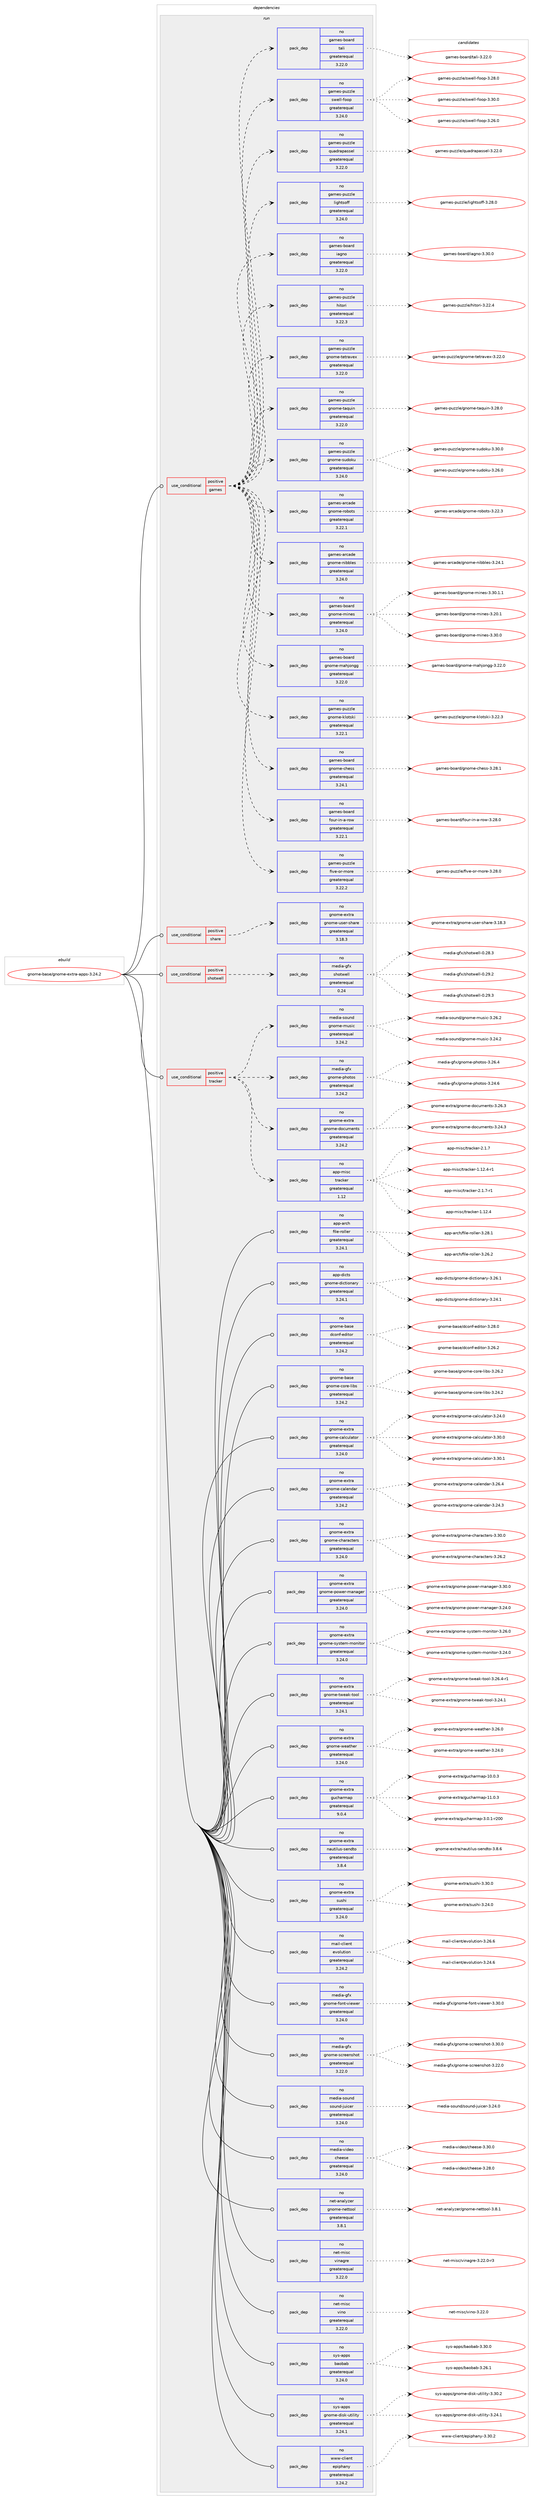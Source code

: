 digraph prolog {

# *************
# Graph options
# *************

newrank=true;
concentrate=true;
compound=true;
graph [rankdir=LR,fontname=Helvetica,fontsize=10,ranksep=1.5];#, ranksep=2.5, nodesep=0.2];
edge  [arrowhead=vee];
node  [fontname=Helvetica,fontsize=10];

# **********
# The ebuild
# **********

subgraph cluster_leftcol {
color=gray;
rank=same;
label=<<i>ebuild</i>>;
id [label="gnome-base/gnome-extra-apps-3.24.2", color=red, width=4, href="../gnome-base/gnome-extra-apps-3.24.2.svg"];
}

# ****************
# The dependencies
# ****************

subgraph cluster_midcol {
color=gray;
label=<<i>dependencies</i>>;
subgraph cluster_compile {
fillcolor="#eeeeee";
style=filled;
label=<<i>compile</i>>;
}
subgraph cluster_compileandrun {
fillcolor="#eeeeee";
style=filled;
label=<<i>compile and run</i>>;
}
subgraph cluster_run {
fillcolor="#eeeeee";
style=filled;
label=<<i>run</i>>;
subgraph cond175 {
dependency1781 [label=<<TABLE BORDER="0" CELLBORDER="1" CELLSPACING="0" CELLPADDING="4"><TR><TD ROWSPAN="3" CELLPADDING="10">use_conditional</TD></TR><TR><TD>positive</TD></TR><TR><TD>games</TD></TR></TABLE>>, shape=none, color=red];
subgraph pack1532 {
dependency1782 [label=<<TABLE BORDER="0" CELLBORDER="1" CELLSPACING="0" CELLPADDING="4" WIDTH="220"><TR><TD ROWSPAN="6" CELLPADDING="30">pack_dep</TD></TR><TR><TD WIDTH="110">no</TD></TR><TR><TD>games-puzzle</TD></TR><TR><TD>five-or-more</TD></TR><TR><TD>greaterequal</TD></TR><TR><TD>3.22.2</TD></TR></TABLE>>, shape=none, color=blue];
}
dependency1781:e -> dependency1782:w [weight=20,style="dashed",arrowhead="vee"];
subgraph pack1533 {
dependency1783 [label=<<TABLE BORDER="0" CELLBORDER="1" CELLSPACING="0" CELLPADDING="4" WIDTH="220"><TR><TD ROWSPAN="6" CELLPADDING="30">pack_dep</TD></TR><TR><TD WIDTH="110">no</TD></TR><TR><TD>games-board</TD></TR><TR><TD>four-in-a-row</TD></TR><TR><TD>greaterequal</TD></TR><TR><TD>3.22.1</TD></TR></TABLE>>, shape=none, color=blue];
}
dependency1781:e -> dependency1783:w [weight=20,style="dashed",arrowhead="vee"];
subgraph pack1534 {
dependency1784 [label=<<TABLE BORDER="0" CELLBORDER="1" CELLSPACING="0" CELLPADDING="4" WIDTH="220"><TR><TD ROWSPAN="6" CELLPADDING="30">pack_dep</TD></TR><TR><TD WIDTH="110">no</TD></TR><TR><TD>games-board</TD></TR><TR><TD>gnome-chess</TD></TR><TR><TD>greaterequal</TD></TR><TR><TD>3.24.1</TD></TR></TABLE>>, shape=none, color=blue];
}
dependency1781:e -> dependency1784:w [weight=20,style="dashed",arrowhead="vee"];
subgraph pack1535 {
dependency1785 [label=<<TABLE BORDER="0" CELLBORDER="1" CELLSPACING="0" CELLPADDING="4" WIDTH="220"><TR><TD ROWSPAN="6" CELLPADDING="30">pack_dep</TD></TR><TR><TD WIDTH="110">no</TD></TR><TR><TD>games-puzzle</TD></TR><TR><TD>gnome-klotski</TD></TR><TR><TD>greaterequal</TD></TR><TR><TD>3.22.1</TD></TR></TABLE>>, shape=none, color=blue];
}
dependency1781:e -> dependency1785:w [weight=20,style="dashed",arrowhead="vee"];
subgraph pack1536 {
dependency1786 [label=<<TABLE BORDER="0" CELLBORDER="1" CELLSPACING="0" CELLPADDING="4" WIDTH="220"><TR><TD ROWSPAN="6" CELLPADDING="30">pack_dep</TD></TR><TR><TD WIDTH="110">no</TD></TR><TR><TD>games-board</TD></TR><TR><TD>gnome-mahjongg</TD></TR><TR><TD>greaterequal</TD></TR><TR><TD>3.22.0</TD></TR></TABLE>>, shape=none, color=blue];
}
dependency1781:e -> dependency1786:w [weight=20,style="dashed",arrowhead="vee"];
subgraph pack1537 {
dependency1787 [label=<<TABLE BORDER="0" CELLBORDER="1" CELLSPACING="0" CELLPADDING="4" WIDTH="220"><TR><TD ROWSPAN="6" CELLPADDING="30">pack_dep</TD></TR><TR><TD WIDTH="110">no</TD></TR><TR><TD>games-board</TD></TR><TR><TD>gnome-mines</TD></TR><TR><TD>greaterequal</TD></TR><TR><TD>3.24.0</TD></TR></TABLE>>, shape=none, color=blue];
}
dependency1781:e -> dependency1787:w [weight=20,style="dashed",arrowhead="vee"];
subgraph pack1538 {
dependency1788 [label=<<TABLE BORDER="0" CELLBORDER="1" CELLSPACING="0" CELLPADDING="4" WIDTH="220"><TR><TD ROWSPAN="6" CELLPADDING="30">pack_dep</TD></TR><TR><TD WIDTH="110">no</TD></TR><TR><TD>games-arcade</TD></TR><TR><TD>gnome-nibbles</TD></TR><TR><TD>greaterequal</TD></TR><TR><TD>3.24.0</TD></TR></TABLE>>, shape=none, color=blue];
}
dependency1781:e -> dependency1788:w [weight=20,style="dashed",arrowhead="vee"];
subgraph pack1539 {
dependency1789 [label=<<TABLE BORDER="0" CELLBORDER="1" CELLSPACING="0" CELLPADDING="4" WIDTH="220"><TR><TD ROWSPAN="6" CELLPADDING="30">pack_dep</TD></TR><TR><TD WIDTH="110">no</TD></TR><TR><TD>games-arcade</TD></TR><TR><TD>gnome-robots</TD></TR><TR><TD>greaterequal</TD></TR><TR><TD>3.22.1</TD></TR></TABLE>>, shape=none, color=blue];
}
dependency1781:e -> dependency1789:w [weight=20,style="dashed",arrowhead="vee"];
subgraph pack1540 {
dependency1790 [label=<<TABLE BORDER="0" CELLBORDER="1" CELLSPACING="0" CELLPADDING="4" WIDTH="220"><TR><TD ROWSPAN="6" CELLPADDING="30">pack_dep</TD></TR><TR><TD WIDTH="110">no</TD></TR><TR><TD>games-puzzle</TD></TR><TR><TD>gnome-sudoku</TD></TR><TR><TD>greaterequal</TD></TR><TR><TD>3.24.0</TD></TR></TABLE>>, shape=none, color=blue];
}
dependency1781:e -> dependency1790:w [weight=20,style="dashed",arrowhead="vee"];
subgraph pack1541 {
dependency1791 [label=<<TABLE BORDER="0" CELLBORDER="1" CELLSPACING="0" CELLPADDING="4" WIDTH="220"><TR><TD ROWSPAN="6" CELLPADDING="30">pack_dep</TD></TR><TR><TD WIDTH="110">no</TD></TR><TR><TD>games-puzzle</TD></TR><TR><TD>gnome-taquin</TD></TR><TR><TD>greaterequal</TD></TR><TR><TD>3.22.0</TD></TR></TABLE>>, shape=none, color=blue];
}
dependency1781:e -> dependency1791:w [weight=20,style="dashed",arrowhead="vee"];
subgraph pack1542 {
dependency1792 [label=<<TABLE BORDER="0" CELLBORDER="1" CELLSPACING="0" CELLPADDING="4" WIDTH="220"><TR><TD ROWSPAN="6" CELLPADDING="30">pack_dep</TD></TR><TR><TD WIDTH="110">no</TD></TR><TR><TD>games-puzzle</TD></TR><TR><TD>gnome-tetravex</TD></TR><TR><TD>greaterequal</TD></TR><TR><TD>3.22.0</TD></TR></TABLE>>, shape=none, color=blue];
}
dependency1781:e -> dependency1792:w [weight=20,style="dashed",arrowhead="vee"];
subgraph pack1543 {
dependency1793 [label=<<TABLE BORDER="0" CELLBORDER="1" CELLSPACING="0" CELLPADDING="4" WIDTH="220"><TR><TD ROWSPAN="6" CELLPADDING="30">pack_dep</TD></TR><TR><TD WIDTH="110">no</TD></TR><TR><TD>games-puzzle</TD></TR><TR><TD>hitori</TD></TR><TR><TD>greaterequal</TD></TR><TR><TD>3.22.3</TD></TR></TABLE>>, shape=none, color=blue];
}
dependency1781:e -> dependency1793:w [weight=20,style="dashed",arrowhead="vee"];
subgraph pack1544 {
dependency1794 [label=<<TABLE BORDER="0" CELLBORDER="1" CELLSPACING="0" CELLPADDING="4" WIDTH="220"><TR><TD ROWSPAN="6" CELLPADDING="30">pack_dep</TD></TR><TR><TD WIDTH="110">no</TD></TR><TR><TD>games-board</TD></TR><TR><TD>iagno</TD></TR><TR><TD>greaterequal</TD></TR><TR><TD>3.22.0</TD></TR></TABLE>>, shape=none, color=blue];
}
dependency1781:e -> dependency1794:w [weight=20,style="dashed",arrowhead="vee"];
subgraph pack1545 {
dependency1795 [label=<<TABLE BORDER="0" CELLBORDER="1" CELLSPACING="0" CELLPADDING="4" WIDTH="220"><TR><TD ROWSPAN="6" CELLPADDING="30">pack_dep</TD></TR><TR><TD WIDTH="110">no</TD></TR><TR><TD>games-puzzle</TD></TR><TR><TD>lightsoff</TD></TR><TR><TD>greaterequal</TD></TR><TR><TD>3.24.0</TD></TR></TABLE>>, shape=none, color=blue];
}
dependency1781:e -> dependency1795:w [weight=20,style="dashed",arrowhead="vee"];
subgraph pack1546 {
dependency1796 [label=<<TABLE BORDER="0" CELLBORDER="1" CELLSPACING="0" CELLPADDING="4" WIDTH="220"><TR><TD ROWSPAN="6" CELLPADDING="30">pack_dep</TD></TR><TR><TD WIDTH="110">no</TD></TR><TR><TD>games-puzzle</TD></TR><TR><TD>quadrapassel</TD></TR><TR><TD>greaterequal</TD></TR><TR><TD>3.22.0</TD></TR></TABLE>>, shape=none, color=blue];
}
dependency1781:e -> dependency1796:w [weight=20,style="dashed",arrowhead="vee"];
subgraph pack1547 {
dependency1797 [label=<<TABLE BORDER="0" CELLBORDER="1" CELLSPACING="0" CELLPADDING="4" WIDTH="220"><TR><TD ROWSPAN="6" CELLPADDING="30">pack_dep</TD></TR><TR><TD WIDTH="110">no</TD></TR><TR><TD>games-puzzle</TD></TR><TR><TD>swell-foop</TD></TR><TR><TD>greaterequal</TD></TR><TR><TD>3.24.0</TD></TR></TABLE>>, shape=none, color=blue];
}
dependency1781:e -> dependency1797:w [weight=20,style="dashed",arrowhead="vee"];
subgraph pack1548 {
dependency1798 [label=<<TABLE BORDER="0" CELLBORDER="1" CELLSPACING="0" CELLPADDING="4" WIDTH="220"><TR><TD ROWSPAN="6" CELLPADDING="30">pack_dep</TD></TR><TR><TD WIDTH="110">no</TD></TR><TR><TD>games-board</TD></TR><TR><TD>tali</TD></TR><TR><TD>greaterequal</TD></TR><TR><TD>3.22.0</TD></TR></TABLE>>, shape=none, color=blue];
}
dependency1781:e -> dependency1798:w [weight=20,style="dashed",arrowhead="vee"];
}
id:e -> dependency1781:w [weight=20,style="solid",arrowhead="odot"];
subgraph cond176 {
dependency1799 [label=<<TABLE BORDER="0" CELLBORDER="1" CELLSPACING="0" CELLPADDING="4"><TR><TD ROWSPAN="3" CELLPADDING="10">use_conditional</TD></TR><TR><TD>positive</TD></TR><TR><TD>share</TD></TR></TABLE>>, shape=none, color=red];
subgraph pack1549 {
dependency1800 [label=<<TABLE BORDER="0" CELLBORDER="1" CELLSPACING="0" CELLPADDING="4" WIDTH="220"><TR><TD ROWSPAN="6" CELLPADDING="30">pack_dep</TD></TR><TR><TD WIDTH="110">no</TD></TR><TR><TD>gnome-extra</TD></TR><TR><TD>gnome-user-share</TD></TR><TR><TD>greaterequal</TD></TR><TR><TD>3.18.3</TD></TR></TABLE>>, shape=none, color=blue];
}
dependency1799:e -> dependency1800:w [weight=20,style="dashed",arrowhead="vee"];
}
id:e -> dependency1799:w [weight=20,style="solid",arrowhead="odot"];
subgraph cond177 {
dependency1801 [label=<<TABLE BORDER="0" CELLBORDER="1" CELLSPACING="0" CELLPADDING="4"><TR><TD ROWSPAN="3" CELLPADDING="10">use_conditional</TD></TR><TR><TD>positive</TD></TR><TR><TD>shotwell</TD></TR></TABLE>>, shape=none, color=red];
subgraph pack1550 {
dependency1802 [label=<<TABLE BORDER="0" CELLBORDER="1" CELLSPACING="0" CELLPADDING="4" WIDTH="220"><TR><TD ROWSPAN="6" CELLPADDING="30">pack_dep</TD></TR><TR><TD WIDTH="110">no</TD></TR><TR><TD>media-gfx</TD></TR><TR><TD>shotwell</TD></TR><TR><TD>greaterequal</TD></TR><TR><TD>0.24</TD></TR></TABLE>>, shape=none, color=blue];
}
dependency1801:e -> dependency1802:w [weight=20,style="dashed",arrowhead="vee"];
}
id:e -> dependency1801:w [weight=20,style="solid",arrowhead="odot"];
subgraph cond178 {
dependency1803 [label=<<TABLE BORDER="0" CELLBORDER="1" CELLSPACING="0" CELLPADDING="4"><TR><TD ROWSPAN="3" CELLPADDING="10">use_conditional</TD></TR><TR><TD>positive</TD></TR><TR><TD>tracker</TD></TR></TABLE>>, shape=none, color=red];
subgraph pack1551 {
dependency1804 [label=<<TABLE BORDER="0" CELLBORDER="1" CELLSPACING="0" CELLPADDING="4" WIDTH="220"><TR><TD ROWSPAN="6" CELLPADDING="30">pack_dep</TD></TR><TR><TD WIDTH="110">no</TD></TR><TR><TD>app-misc</TD></TR><TR><TD>tracker</TD></TR><TR><TD>greaterequal</TD></TR><TR><TD>1.12</TD></TR></TABLE>>, shape=none, color=blue];
}
dependency1803:e -> dependency1804:w [weight=20,style="dashed",arrowhead="vee"];
subgraph pack1552 {
dependency1805 [label=<<TABLE BORDER="0" CELLBORDER="1" CELLSPACING="0" CELLPADDING="4" WIDTH="220"><TR><TD ROWSPAN="6" CELLPADDING="30">pack_dep</TD></TR><TR><TD WIDTH="110">no</TD></TR><TR><TD>gnome-extra</TD></TR><TR><TD>gnome-documents</TD></TR><TR><TD>greaterequal</TD></TR><TR><TD>3.24.2</TD></TR></TABLE>>, shape=none, color=blue];
}
dependency1803:e -> dependency1805:w [weight=20,style="dashed",arrowhead="vee"];
subgraph pack1553 {
dependency1806 [label=<<TABLE BORDER="0" CELLBORDER="1" CELLSPACING="0" CELLPADDING="4" WIDTH="220"><TR><TD ROWSPAN="6" CELLPADDING="30">pack_dep</TD></TR><TR><TD WIDTH="110">no</TD></TR><TR><TD>media-gfx</TD></TR><TR><TD>gnome-photos</TD></TR><TR><TD>greaterequal</TD></TR><TR><TD>3.24.2</TD></TR></TABLE>>, shape=none, color=blue];
}
dependency1803:e -> dependency1806:w [weight=20,style="dashed",arrowhead="vee"];
subgraph pack1554 {
dependency1807 [label=<<TABLE BORDER="0" CELLBORDER="1" CELLSPACING="0" CELLPADDING="4" WIDTH="220"><TR><TD ROWSPAN="6" CELLPADDING="30">pack_dep</TD></TR><TR><TD WIDTH="110">no</TD></TR><TR><TD>media-sound</TD></TR><TR><TD>gnome-music</TD></TR><TR><TD>greaterequal</TD></TR><TR><TD>3.24.2</TD></TR></TABLE>>, shape=none, color=blue];
}
dependency1803:e -> dependency1807:w [weight=20,style="dashed",arrowhead="vee"];
}
id:e -> dependency1803:w [weight=20,style="solid",arrowhead="odot"];
subgraph pack1555 {
dependency1808 [label=<<TABLE BORDER="0" CELLBORDER="1" CELLSPACING="0" CELLPADDING="4" WIDTH="220"><TR><TD ROWSPAN="6" CELLPADDING="30">pack_dep</TD></TR><TR><TD WIDTH="110">no</TD></TR><TR><TD>app-arch</TD></TR><TR><TD>file-roller</TD></TR><TR><TD>greaterequal</TD></TR><TR><TD>3.24.1</TD></TR></TABLE>>, shape=none, color=blue];
}
id:e -> dependency1808:w [weight=20,style="solid",arrowhead="odot"];
subgraph pack1556 {
dependency1809 [label=<<TABLE BORDER="0" CELLBORDER="1" CELLSPACING="0" CELLPADDING="4" WIDTH="220"><TR><TD ROWSPAN="6" CELLPADDING="30">pack_dep</TD></TR><TR><TD WIDTH="110">no</TD></TR><TR><TD>app-dicts</TD></TR><TR><TD>gnome-dictionary</TD></TR><TR><TD>greaterequal</TD></TR><TR><TD>3.24.1</TD></TR></TABLE>>, shape=none, color=blue];
}
id:e -> dependency1809:w [weight=20,style="solid",arrowhead="odot"];
subgraph pack1557 {
dependency1810 [label=<<TABLE BORDER="0" CELLBORDER="1" CELLSPACING="0" CELLPADDING="4" WIDTH="220"><TR><TD ROWSPAN="6" CELLPADDING="30">pack_dep</TD></TR><TR><TD WIDTH="110">no</TD></TR><TR><TD>gnome-base</TD></TR><TR><TD>dconf-editor</TD></TR><TR><TD>greaterequal</TD></TR><TR><TD>3.24.2</TD></TR></TABLE>>, shape=none, color=blue];
}
id:e -> dependency1810:w [weight=20,style="solid",arrowhead="odot"];
subgraph pack1558 {
dependency1811 [label=<<TABLE BORDER="0" CELLBORDER="1" CELLSPACING="0" CELLPADDING="4" WIDTH="220"><TR><TD ROWSPAN="6" CELLPADDING="30">pack_dep</TD></TR><TR><TD WIDTH="110">no</TD></TR><TR><TD>gnome-base</TD></TR><TR><TD>gnome-core-libs</TD></TR><TR><TD>greaterequal</TD></TR><TR><TD>3.24.2</TD></TR></TABLE>>, shape=none, color=blue];
}
id:e -> dependency1811:w [weight=20,style="solid",arrowhead="odot"];
subgraph pack1559 {
dependency1812 [label=<<TABLE BORDER="0" CELLBORDER="1" CELLSPACING="0" CELLPADDING="4" WIDTH="220"><TR><TD ROWSPAN="6" CELLPADDING="30">pack_dep</TD></TR><TR><TD WIDTH="110">no</TD></TR><TR><TD>gnome-extra</TD></TR><TR><TD>gnome-calculator</TD></TR><TR><TD>greaterequal</TD></TR><TR><TD>3.24.0</TD></TR></TABLE>>, shape=none, color=blue];
}
id:e -> dependency1812:w [weight=20,style="solid",arrowhead="odot"];
subgraph pack1560 {
dependency1813 [label=<<TABLE BORDER="0" CELLBORDER="1" CELLSPACING="0" CELLPADDING="4" WIDTH="220"><TR><TD ROWSPAN="6" CELLPADDING="30">pack_dep</TD></TR><TR><TD WIDTH="110">no</TD></TR><TR><TD>gnome-extra</TD></TR><TR><TD>gnome-calendar</TD></TR><TR><TD>greaterequal</TD></TR><TR><TD>3.24.2</TD></TR></TABLE>>, shape=none, color=blue];
}
id:e -> dependency1813:w [weight=20,style="solid",arrowhead="odot"];
subgraph pack1561 {
dependency1814 [label=<<TABLE BORDER="0" CELLBORDER="1" CELLSPACING="0" CELLPADDING="4" WIDTH="220"><TR><TD ROWSPAN="6" CELLPADDING="30">pack_dep</TD></TR><TR><TD WIDTH="110">no</TD></TR><TR><TD>gnome-extra</TD></TR><TR><TD>gnome-characters</TD></TR><TR><TD>greaterequal</TD></TR><TR><TD>3.24.0</TD></TR></TABLE>>, shape=none, color=blue];
}
id:e -> dependency1814:w [weight=20,style="solid",arrowhead="odot"];
subgraph pack1562 {
dependency1815 [label=<<TABLE BORDER="0" CELLBORDER="1" CELLSPACING="0" CELLPADDING="4" WIDTH="220"><TR><TD ROWSPAN="6" CELLPADDING="30">pack_dep</TD></TR><TR><TD WIDTH="110">no</TD></TR><TR><TD>gnome-extra</TD></TR><TR><TD>gnome-power-manager</TD></TR><TR><TD>greaterequal</TD></TR><TR><TD>3.24.0</TD></TR></TABLE>>, shape=none, color=blue];
}
id:e -> dependency1815:w [weight=20,style="solid",arrowhead="odot"];
subgraph pack1563 {
dependency1816 [label=<<TABLE BORDER="0" CELLBORDER="1" CELLSPACING="0" CELLPADDING="4" WIDTH="220"><TR><TD ROWSPAN="6" CELLPADDING="30">pack_dep</TD></TR><TR><TD WIDTH="110">no</TD></TR><TR><TD>gnome-extra</TD></TR><TR><TD>gnome-system-monitor</TD></TR><TR><TD>greaterequal</TD></TR><TR><TD>3.24.0</TD></TR></TABLE>>, shape=none, color=blue];
}
id:e -> dependency1816:w [weight=20,style="solid",arrowhead="odot"];
subgraph pack1564 {
dependency1817 [label=<<TABLE BORDER="0" CELLBORDER="1" CELLSPACING="0" CELLPADDING="4" WIDTH="220"><TR><TD ROWSPAN="6" CELLPADDING="30">pack_dep</TD></TR><TR><TD WIDTH="110">no</TD></TR><TR><TD>gnome-extra</TD></TR><TR><TD>gnome-tweak-tool</TD></TR><TR><TD>greaterequal</TD></TR><TR><TD>3.24.1</TD></TR></TABLE>>, shape=none, color=blue];
}
id:e -> dependency1817:w [weight=20,style="solid",arrowhead="odot"];
subgraph pack1565 {
dependency1818 [label=<<TABLE BORDER="0" CELLBORDER="1" CELLSPACING="0" CELLPADDING="4" WIDTH="220"><TR><TD ROWSPAN="6" CELLPADDING="30">pack_dep</TD></TR><TR><TD WIDTH="110">no</TD></TR><TR><TD>gnome-extra</TD></TR><TR><TD>gnome-weather</TD></TR><TR><TD>greaterequal</TD></TR><TR><TD>3.24.0</TD></TR></TABLE>>, shape=none, color=blue];
}
id:e -> dependency1818:w [weight=20,style="solid",arrowhead="odot"];
subgraph pack1566 {
dependency1819 [label=<<TABLE BORDER="0" CELLBORDER="1" CELLSPACING="0" CELLPADDING="4" WIDTH="220"><TR><TD ROWSPAN="6" CELLPADDING="30">pack_dep</TD></TR><TR><TD WIDTH="110">no</TD></TR><TR><TD>gnome-extra</TD></TR><TR><TD>gucharmap</TD></TR><TR><TD>greaterequal</TD></TR><TR><TD>9.0.4</TD></TR></TABLE>>, shape=none, color=blue];
}
id:e -> dependency1819:w [weight=20,style="solid",arrowhead="odot"];
subgraph pack1567 {
dependency1820 [label=<<TABLE BORDER="0" CELLBORDER="1" CELLSPACING="0" CELLPADDING="4" WIDTH="220"><TR><TD ROWSPAN="6" CELLPADDING="30">pack_dep</TD></TR><TR><TD WIDTH="110">no</TD></TR><TR><TD>gnome-extra</TD></TR><TR><TD>nautilus-sendto</TD></TR><TR><TD>greaterequal</TD></TR><TR><TD>3.8.4</TD></TR></TABLE>>, shape=none, color=blue];
}
id:e -> dependency1820:w [weight=20,style="solid",arrowhead="odot"];
subgraph pack1568 {
dependency1821 [label=<<TABLE BORDER="0" CELLBORDER="1" CELLSPACING="0" CELLPADDING="4" WIDTH="220"><TR><TD ROWSPAN="6" CELLPADDING="30">pack_dep</TD></TR><TR><TD WIDTH="110">no</TD></TR><TR><TD>gnome-extra</TD></TR><TR><TD>sushi</TD></TR><TR><TD>greaterequal</TD></TR><TR><TD>3.24.0</TD></TR></TABLE>>, shape=none, color=blue];
}
id:e -> dependency1821:w [weight=20,style="solid",arrowhead="odot"];
subgraph pack1569 {
dependency1822 [label=<<TABLE BORDER="0" CELLBORDER="1" CELLSPACING="0" CELLPADDING="4" WIDTH="220"><TR><TD ROWSPAN="6" CELLPADDING="30">pack_dep</TD></TR><TR><TD WIDTH="110">no</TD></TR><TR><TD>mail-client</TD></TR><TR><TD>evolution</TD></TR><TR><TD>greaterequal</TD></TR><TR><TD>3.24.2</TD></TR></TABLE>>, shape=none, color=blue];
}
id:e -> dependency1822:w [weight=20,style="solid",arrowhead="odot"];
subgraph pack1570 {
dependency1823 [label=<<TABLE BORDER="0" CELLBORDER="1" CELLSPACING="0" CELLPADDING="4" WIDTH="220"><TR><TD ROWSPAN="6" CELLPADDING="30">pack_dep</TD></TR><TR><TD WIDTH="110">no</TD></TR><TR><TD>media-gfx</TD></TR><TR><TD>gnome-font-viewer</TD></TR><TR><TD>greaterequal</TD></TR><TR><TD>3.24.0</TD></TR></TABLE>>, shape=none, color=blue];
}
id:e -> dependency1823:w [weight=20,style="solid",arrowhead="odot"];
subgraph pack1571 {
dependency1824 [label=<<TABLE BORDER="0" CELLBORDER="1" CELLSPACING="0" CELLPADDING="4" WIDTH="220"><TR><TD ROWSPAN="6" CELLPADDING="30">pack_dep</TD></TR><TR><TD WIDTH="110">no</TD></TR><TR><TD>media-gfx</TD></TR><TR><TD>gnome-screenshot</TD></TR><TR><TD>greaterequal</TD></TR><TR><TD>3.22.0</TD></TR></TABLE>>, shape=none, color=blue];
}
id:e -> dependency1824:w [weight=20,style="solid",arrowhead="odot"];
subgraph pack1572 {
dependency1825 [label=<<TABLE BORDER="0" CELLBORDER="1" CELLSPACING="0" CELLPADDING="4" WIDTH="220"><TR><TD ROWSPAN="6" CELLPADDING="30">pack_dep</TD></TR><TR><TD WIDTH="110">no</TD></TR><TR><TD>media-sound</TD></TR><TR><TD>sound-juicer</TD></TR><TR><TD>greaterequal</TD></TR><TR><TD>3.24.0</TD></TR></TABLE>>, shape=none, color=blue];
}
id:e -> dependency1825:w [weight=20,style="solid",arrowhead="odot"];
subgraph pack1573 {
dependency1826 [label=<<TABLE BORDER="0" CELLBORDER="1" CELLSPACING="0" CELLPADDING="4" WIDTH="220"><TR><TD ROWSPAN="6" CELLPADDING="30">pack_dep</TD></TR><TR><TD WIDTH="110">no</TD></TR><TR><TD>media-video</TD></TR><TR><TD>cheese</TD></TR><TR><TD>greaterequal</TD></TR><TR><TD>3.24.0</TD></TR></TABLE>>, shape=none, color=blue];
}
id:e -> dependency1826:w [weight=20,style="solid",arrowhead="odot"];
subgraph pack1574 {
dependency1827 [label=<<TABLE BORDER="0" CELLBORDER="1" CELLSPACING="0" CELLPADDING="4" WIDTH="220"><TR><TD ROWSPAN="6" CELLPADDING="30">pack_dep</TD></TR><TR><TD WIDTH="110">no</TD></TR><TR><TD>net-analyzer</TD></TR><TR><TD>gnome-nettool</TD></TR><TR><TD>greaterequal</TD></TR><TR><TD>3.8.1</TD></TR></TABLE>>, shape=none, color=blue];
}
id:e -> dependency1827:w [weight=20,style="solid",arrowhead="odot"];
subgraph pack1575 {
dependency1828 [label=<<TABLE BORDER="0" CELLBORDER="1" CELLSPACING="0" CELLPADDING="4" WIDTH="220"><TR><TD ROWSPAN="6" CELLPADDING="30">pack_dep</TD></TR><TR><TD WIDTH="110">no</TD></TR><TR><TD>net-misc</TD></TR><TR><TD>vinagre</TD></TR><TR><TD>greaterequal</TD></TR><TR><TD>3.22.0</TD></TR></TABLE>>, shape=none, color=blue];
}
id:e -> dependency1828:w [weight=20,style="solid",arrowhead="odot"];
subgraph pack1576 {
dependency1829 [label=<<TABLE BORDER="0" CELLBORDER="1" CELLSPACING="0" CELLPADDING="4" WIDTH="220"><TR><TD ROWSPAN="6" CELLPADDING="30">pack_dep</TD></TR><TR><TD WIDTH="110">no</TD></TR><TR><TD>net-misc</TD></TR><TR><TD>vino</TD></TR><TR><TD>greaterequal</TD></TR><TR><TD>3.22.0</TD></TR></TABLE>>, shape=none, color=blue];
}
id:e -> dependency1829:w [weight=20,style="solid",arrowhead="odot"];
subgraph pack1577 {
dependency1830 [label=<<TABLE BORDER="0" CELLBORDER="1" CELLSPACING="0" CELLPADDING="4" WIDTH="220"><TR><TD ROWSPAN="6" CELLPADDING="30">pack_dep</TD></TR><TR><TD WIDTH="110">no</TD></TR><TR><TD>sys-apps</TD></TR><TR><TD>baobab</TD></TR><TR><TD>greaterequal</TD></TR><TR><TD>3.24.0</TD></TR></TABLE>>, shape=none, color=blue];
}
id:e -> dependency1830:w [weight=20,style="solid",arrowhead="odot"];
subgraph pack1578 {
dependency1831 [label=<<TABLE BORDER="0" CELLBORDER="1" CELLSPACING="0" CELLPADDING="4" WIDTH="220"><TR><TD ROWSPAN="6" CELLPADDING="30">pack_dep</TD></TR><TR><TD WIDTH="110">no</TD></TR><TR><TD>sys-apps</TD></TR><TR><TD>gnome-disk-utility</TD></TR><TR><TD>greaterequal</TD></TR><TR><TD>3.24.1</TD></TR></TABLE>>, shape=none, color=blue];
}
id:e -> dependency1831:w [weight=20,style="solid",arrowhead="odot"];
subgraph pack1579 {
dependency1832 [label=<<TABLE BORDER="0" CELLBORDER="1" CELLSPACING="0" CELLPADDING="4" WIDTH="220"><TR><TD ROWSPAN="6" CELLPADDING="30">pack_dep</TD></TR><TR><TD WIDTH="110">no</TD></TR><TR><TD>www-client</TD></TR><TR><TD>epiphany</TD></TR><TR><TD>greaterequal</TD></TR><TR><TD>3.24.2</TD></TR></TABLE>>, shape=none, color=blue];
}
id:e -> dependency1832:w [weight=20,style="solid",arrowhead="odot"];
}
}

# **************
# The candidates
# **************

subgraph cluster_choices {
rank=same;
color=gray;
label=<<i>candidates</i>>;

subgraph choice1532 {
color=black;
nodesep=1;
choice103971091011154511211712212210810147102105118101451111144510911111410145514650564648 [label="games-puzzle/five-or-more-3.28.0", color=red, width=4,href="../games-puzzle/five-or-more-3.28.0.svg"];
dependency1782:e -> choice103971091011154511211712212210810147102105118101451111144510911111410145514650564648:w [style=dotted,weight="100"];
}
subgraph choice1533 {
color=black;
nodesep=1;
choice10397109101115459811197114100471021111171144510511045974511411111945514650564648 [label="games-board/four-in-a-row-3.28.0", color=red, width=4,href="../games-board/four-in-a-row-3.28.0.svg"];
dependency1783:e -> choice10397109101115459811197114100471021111171144510511045974511411111945514650564648:w [style=dotted,weight="100"];
}
subgraph choice1534 {
color=black;
nodesep=1;
choice1039710910111545981119711410047103110111109101459910410111511545514650564649 [label="games-board/gnome-chess-3.28.1", color=red, width=4,href="../games-board/gnome-chess-3.28.1.svg"];
dependency1784:e -> choice1039710910111545981119711410047103110111109101459910410111511545514650564649:w [style=dotted,weight="100"];
}
subgraph choice1535 {
color=black;
nodesep=1;
choice1039710910111545112117122122108101471031101111091014510710811111611510710545514650504651 [label="games-puzzle/gnome-klotski-3.22.3", color=red, width=4,href="../games-puzzle/gnome-klotski-3.22.3.svg"];
dependency1785:e -> choice1039710910111545112117122122108101471031101111091014510710811111611510710545514650504651:w [style=dotted,weight="100"];
}
subgraph choice1536 {
color=black;
nodesep=1;
choice1039710910111545981119711410047103110111109101451099710410611111010310345514650504648 [label="games-board/gnome-mahjongg-3.22.0", color=red, width=4,href="../games-board/gnome-mahjongg-3.22.0.svg"];
dependency1786:e -> choice1039710910111545981119711410047103110111109101451099710410611111010310345514650504648:w [style=dotted,weight="100"];
}
subgraph choice1537 {
color=black;
nodesep=1;
choice10397109101115459811197114100471031101111091014510910511010111545514650484649 [label="games-board/gnome-mines-3.20.1", color=red, width=4,href="../games-board/gnome-mines-3.20.1.svg"];
choice10397109101115459811197114100471031101111091014510910511010111545514651484648 [label="games-board/gnome-mines-3.30.0", color=red, width=4,href="../games-board/gnome-mines-3.30.0.svg"];
choice103971091011154598111971141004710311011110910145109105110101115455146514846494649 [label="games-board/gnome-mines-3.30.1.1", color=red, width=4,href="../games-board/gnome-mines-3.30.1.1.svg"];
dependency1787:e -> choice10397109101115459811197114100471031101111091014510910511010111545514650484649:w [style=dotted,weight="100"];
dependency1787:e -> choice10397109101115459811197114100471031101111091014510910511010111545514651484648:w [style=dotted,weight="100"];
dependency1787:e -> choice103971091011154598111971141004710311011110910145109105110101115455146514846494649:w [style=dotted,weight="100"];
}
subgraph choice1538 {
color=black;
nodesep=1;
choice10397109101115459711499971001014710311011110910145110105989810810111545514650524649 [label="games-arcade/gnome-nibbles-3.24.1", color=red, width=4,href="../games-arcade/gnome-nibbles-3.24.1.svg"];
dependency1788:e -> choice10397109101115459711499971001014710311011110910145110105989810810111545514650524649:w [style=dotted,weight="100"];
}
subgraph choice1539 {
color=black;
nodesep=1;
choice103971091011154597114999710010147103110111109101451141119811111611545514650504651 [label="games-arcade/gnome-robots-3.22.3", color=red, width=4,href="../games-arcade/gnome-robots-3.22.3.svg"];
dependency1789:e -> choice103971091011154597114999710010147103110111109101451141119811111611545514650504651:w [style=dotted,weight="100"];
}
subgraph choice1540 {
color=black;
nodesep=1;
choice1039710910111545112117122122108101471031101111091014511511710011110711745514650544648 [label="games-puzzle/gnome-sudoku-3.26.0", color=red, width=4,href="../games-puzzle/gnome-sudoku-3.26.0.svg"];
choice1039710910111545112117122122108101471031101111091014511511710011110711745514651484648 [label="games-puzzle/gnome-sudoku-3.30.0", color=red, width=4,href="../games-puzzle/gnome-sudoku-3.30.0.svg"];
dependency1790:e -> choice1039710910111545112117122122108101471031101111091014511511710011110711745514650544648:w [style=dotted,weight="100"];
dependency1790:e -> choice1039710910111545112117122122108101471031101111091014511511710011110711745514651484648:w [style=dotted,weight="100"];
}
subgraph choice1541 {
color=black;
nodesep=1;
choice103971091011154511211712212210810147103110111109101451169711311710511045514650564648 [label="games-puzzle/gnome-taquin-3.28.0", color=red, width=4,href="../games-puzzle/gnome-taquin-3.28.0.svg"];
dependency1791:e -> choice103971091011154511211712212210810147103110111109101451169711311710511045514650564648:w [style=dotted,weight="100"];
}
subgraph choice1542 {
color=black;
nodesep=1;
choice103971091011154511211712212210810147103110111109101451161011161149711810112045514650504648 [label="games-puzzle/gnome-tetravex-3.22.0", color=red, width=4,href="../games-puzzle/gnome-tetravex-3.22.0.svg"];
dependency1792:e -> choice103971091011154511211712212210810147103110111109101451161011161149711810112045514650504648:w [style=dotted,weight="100"];
}
subgraph choice1543 {
color=black;
nodesep=1;
choice10397109101115451121171221221081014710410511611111410545514650504652 [label="games-puzzle/hitori-3.22.4", color=red, width=4,href="../games-puzzle/hitori-3.22.4.svg"];
dependency1793:e -> choice10397109101115451121171221221081014710410511611111410545514650504652:w [style=dotted,weight="100"];
}
subgraph choice1544 {
color=black;
nodesep=1;
choice10397109101115459811197114100471059710311011145514651484648 [label="games-board/iagno-3.30.0", color=red, width=4,href="../games-board/iagno-3.30.0.svg"];
dependency1794:e -> choice10397109101115459811197114100471059710311011145514651484648:w [style=dotted,weight="100"];
}
subgraph choice1545 {
color=black;
nodesep=1;
choice10397109101115451121171221221081014710810510310411611511110210245514650564648 [label="games-puzzle/lightsoff-3.28.0", color=red, width=4,href="../games-puzzle/lightsoff-3.28.0.svg"];
dependency1795:e -> choice10397109101115451121171221221081014710810510310411611511110210245514650564648:w [style=dotted,weight="100"];
}
subgraph choice1546 {
color=black;
nodesep=1;
choice10397109101115451121171221221081014711311797100114971129711511510110845514650504648 [label="games-puzzle/quadrapassel-3.22.0", color=red, width=4,href="../games-puzzle/quadrapassel-3.22.0.svg"];
dependency1796:e -> choice10397109101115451121171221221081014711311797100114971129711511510110845514650504648:w [style=dotted,weight="100"];
}
subgraph choice1547 {
color=black;
nodesep=1;
choice1039710910111545112117122122108101471151191011081084510211111111245514650544648 [label="games-puzzle/swell-foop-3.26.0", color=red, width=4,href="../games-puzzle/swell-foop-3.26.0.svg"];
choice1039710910111545112117122122108101471151191011081084510211111111245514650564648 [label="games-puzzle/swell-foop-3.28.0", color=red, width=4,href="../games-puzzle/swell-foop-3.28.0.svg"];
choice1039710910111545112117122122108101471151191011081084510211111111245514651484648 [label="games-puzzle/swell-foop-3.30.0", color=red, width=4,href="../games-puzzle/swell-foop-3.30.0.svg"];
dependency1797:e -> choice1039710910111545112117122122108101471151191011081084510211111111245514650544648:w [style=dotted,weight="100"];
dependency1797:e -> choice1039710910111545112117122122108101471151191011081084510211111111245514650564648:w [style=dotted,weight="100"];
dependency1797:e -> choice1039710910111545112117122122108101471151191011081084510211111111245514651484648:w [style=dotted,weight="100"];
}
subgraph choice1548 {
color=black;
nodesep=1;
choice10397109101115459811197114100471169710810545514650504648 [label="games-board/tali-3.22.0", color=red, width=4,href="../games-board/tali-3.22.0.svg"];
dependency1798:e -> choice10397109101115459811197114100471169710810545514650504648:w [style=dotted,weight="100"];
}
subgraph choice1549 {
color=black;
nodesep=1;
choice10311011110910145101120116114974710311011110910145117115101114451151049711410145514649564651 [label="gnome-extra/gnome-user-share-3.18.3", color=red, width=4,href="../gnome-extra/gnome-user-share-3.18.3.svg"];
dependency1800:e -> choice10311011110910145101120116114974710311011110910145117115101114451151049711410145514649564651:w [style=dotted,weight="100"];
}
subgraph choice1550 {
color=black;
nodesep=1;
choice10910110010597451031021204711510411111611910110810845484650564651 [label="media-gfx/shotwell-0.28.3", color=red, width=4,href="../media-gfx/shotwell-0.28.3.svg"];
choice10910110010597451031021204711510411111611910110810845484650574650 [label="media-gfx/shotwell-0.29.2", color=red, width=4,href="../media-gfx/shotwell-0.29.2.svg"];
choice10910110010597451031021204711510411111611910110810845484650574651 [label="media-gfx/shotwell-0.29.3", color=red, width=4,href="../media-gfx/shotwell-0.29.3.svg"];
dependency1802:e -> choice10910110010597451031021204711510411111611910110810845484650564651:w [style=dotted,weight="100"];
dependency1802:e -> choice10910110010597451031021204711510411111611910110810845484650574650:w [style=dotted,weight="100"];
dependency1802:e -> choice10910110010597451031021204711510411111611910110810845484650574651:w [style=dotted,weight="100"];
}
subgraph choice1551 {
color=black;
nodesep=1;
choice97112112451091051159947116114979910710111445494649504652 [label="app-misc/tracker-1.12.4", color=red, width=4,href="../app-misc/tracker-1.12.4.svg"];
choice971121124510910511599471161149799107101114455046494655 [label="app-misc/tracker-2.1.7", color=red, width=4,href="../app-misc/tracker-2.1.7.svg"];
choice971121124510910511599471161149799107101114454946495046524511449 [label="app-misc/tracker-1.12.4-r1", color=red, width=4,href="../app-misc/tracker-1.12.4-r1.svg"];
choice9711211245109105115994711611497991071011144550464946554511449 [label="app-misc/tracker-2.1.7-r1", color=red, width=4,href="../app-misc/tracker-2.1.7-r1.svg"];
dependency1804:e -> choice97112112451091051159947116114979910710111445494649504652:w [style=dotted,weight="100"];
dependency1804:e -> choice971121124510910511599471161149799107101114455046494655:w [style=dotted,weight="100"];
dependency1804:e -> choice971121124510910511599471161149799107101114454946495046524511449:w [style=dotted,weight="100"];
dependency1804:e -> choice9711211245109105115994711611497991071011144550464946554511449:w [style=dotted,weight="100"];
}
subgraph choice1552 {
color=black;
nodesep=1;
choice103110111109101451011201161149747103110111109101451001119911710910111011611545514650524651 [label="gnome-extra/gnome-documents-3.24.3", color=red, width=4,href="../gnome-extra/gnome-documents-3.24.3.svg"];
choice103110111109101451011201161149747103110111109101451001119911710910111011611545514650544651 [label="gnome-extra/gnome-documents-3.26.3", color=red, width=4,href="../gnome-extra/gnome-documents-3.26.3.svg"];
dependency1805:e -> choice103110111109101451011201161149747103110111109101451001119911710910111011611545514650524651:w [style=dotted,weight="100"];
dependency1805:e -> choice103110111109101451011201161149747103110111109101451001119911710910111011611545514650544651:w [style=dotted,weight="100"];
}
subgraph choice1553 {
color=black;
nodesep=1;
choice1091011001059745103102120471031101111091014511210411111611111545514650524654 [label="media-gfx/gnome-photos-3.24.6", color=red, width=4,href="../media-gfx/gnome-photos-3.24.6.svg"];
choice1091011001059745103102120471031101111091014511210411111611111545514650544652 [label="media-gfx/gnome-photos-3.26.4", color=red, width=4,href="../media-gfx/gnome-photos-3.26.4.svg"];
dependency1806:e -> choice1091011001059745103102120471031101111091014511210411111611111545514650524654:w [style=dotted,weight="100"];
dependency1806:e -> choice1091011001059745103102120471031101111091014511210411111611111545514650544652:w [style=dotted,weight="100"];
}
subgraph choice1554 {
color=black;
nodesep=1;
choice109101100105974511511111711010047103110111109101451091171151059945514650524650 [label="media-sound/gnome-music-3.24.2", color=red, width=4,href="../media-sound/gnome-music-3.24.2.svg"];
choice109101100105974511511111711010047103110111109101451091171151059945514650544650 [label="media-sound/gnome-music-3.26.2", color=red, width=4,href="../media-sound/gnome-music-3.26.2.svg"];
dependency1807:e -> choice109101100105974511511111711010047103110111109101451091171151059945514650524650:w [style=dotted,weight="100"];
dependency1807:e -> choice109101100105974511511111711010047103110111109101451091171151059945514650544650:w [style=dotted,weight="100"];
}
subgraph choice1555 {
color=black;
nodesep=1;
choice97112112459711499104471021051081014511411110810810111445514650544650 [label="app-arch/file-roller-3.26.2", color=red, width=4,href="../app-arch/file-roller-3.26.2.svg"];
choice97112112459711499104471021051081014511411110810810111445514650564649 [label="app-arch/file-roller-3.28.1", color=red, width=4,href="../app-arch/file-roller-3.28.1.svg"];
dependency1808:e -> choice97112112459711499104471021051081014511411110810810111445514650544650:w [style=dotted,weight="100"];
dependency1808:e -> choice97112112459711499104471021051081014511411110810810111445514650564649:w [style=dotted,weight="100"];
}
subgraph choice1556 {
color=black;
nodesep=1;
choice9711211245100105991161154710311011110910145100105991161051111109711412145514650524649 [label="app-dicts/gnome-dictionary-3.24.1", color=red, width=4,href="../app-dicts/gnome-dictionary-3.24.1.svg"];
choice9711211245100105991161154710311011110910145100105991161051111109711412145514650544649 [label="app-dicts/gnome-dictionary-3.26.1", color=red, width=4,href="../app-dicts/gnome-dictionary-3.26.1.svg"];
dependency1809:e -> choice9711211245100105991161154710311011110910145100105991161051111109711412145514650524649:w [style=dotted,weight="100"];
dependency1809:e -> choice9711211245100105991161154710311011110910145100105991161051111109711412145514650544649:w [style=dotted,weight="100"];
}
subgraph choice1557 {
color=black;
nodesep=1;
choice10311011110910145989711510147100991111101024510110010511611111445514650544650 [label="gnome-base/dconf-editor-3.26.2", color=red, width=4,href="../gnome-base/dconf-editor-3.26.2.svg"];
choice10311011110910145989711510147100991111101024510110010511611111445514650564648 [label="gnome-base/dconf-editor-3.28.0", color=red, width=4,href="../gnome-base/dconf-editor-3.28.0.svg"];
dependency1810:e -> choice10311011110910145989711510147100991111101024510110010511611111445514650544650:w [style=dotted,weight="100"];
dependency1810:e -> choice10311011110910145989711510147100991111101024510110010511611111445514650564648:w [style=dotted,weight="100"];
}
subgraph choice1558 {
color=black;
nodesep=1;
choice103110111109101459897115101471031101111091014599111114101451081059811545514650524650 [label="gnome-base/gnome-core-libs-3.24.2", color=red, width=4,href="../gnome-base/gnome-core-libs-3.24.2.svg"];
choice103110111109101459897115101471031101111091014599111114101451081059811545514650544650 [label="gnome-base/gnome-core-libs-3.26.2", color=red, width=4,href="../gnome-base/gnome-core-libs-3.26.2.svg"];
dependency1811:e -> choice103110111109101459897115101471031101111091014599111114101451081059811545514650524650:w [style=dotted,weight="100"];
dependency1811:e -> choice103110111109101459897115101471031101111091014599111114101451081059811545514650544650:w [style=dotted,weight="100"];
}
subgraph choice1559 {
color=black;
nodesep=1;
choice103110111109101451011201161149747103110111109101459997108991171089711611111445514650524648 [label="gnome-extra/gnome-calculator-3.24.0", color=red, width=4,href="../gnome-extra/gnome-calculator-3.24.0.svg"];
choice103110111109101451011201161149747103110111109101459997108991171089711611111445514651484648 [label="gnome-extra/gnome-calculator-3.30.0", color=red, width=4,href="../gnome-extra/gnome-calculator-3.30.0.svg"];
choice103110111109101451011201161149747103110111109101459997108991171089711611111445514651484649 [label="gnome-extra/gnome-calculator-3.30.1", color=red, width=4,href="../gnome-extra/gnome-calculator-3.30.1.svg"];
dependency1812:e -> choice103110111109101451011201161149747103110111109101459997108991171089711611111445514650524648:w [style=dotted,weight="100"];
dependency1812:e -> choice103110111109101451011201161149747103110111109101459997108991171089711611111445514651484648:w [style=dotted,weight="100"];
dependency1812:e -> choice103110111109101451011201161149747103110111109101459997108991171089711611111445514651484649:w [style=dotted,weight="100"];
}
subgraph choice1560 {
color=black;
nodesep=1;
choice1031101111091014510112011611497471031101111091014599971081011101009711445514650524651 [label="gnome-extra/gnome-calendar-3.24.3", color=red, width=4,href="../gnome-extra/gnome-calendar-3.24.3.svg"];
choice1031101111091014510112011611497471031101111091014599971081011101009711445514650544652 [label="gnome-extra/gnome-calendar-3.26.4", color=red, width=4,href="../gnome-extra/gnome-calendar-3.26.4.svg"];
dependency1813:e -> choice1031101111091014510112011611497471031101111091014599971081011101009711445514650524651:w [style=dotted,weight="100"];
dependency1813:e -> choice1031101111091014510112011611497471031101111091014599971081011101009711445514650544652:w [style=dotted,weight="100"];
}
subgraph choice1561 {
color=black;
nodesep=1;
choice103110111109101451011201161149747103110111109101459910497114979911610111411545514650544650 [label="gnome-extra/gnome-characters-3.26.2", color=red, width=4,href="../gnome-extra/gnome-characters-3.26.2.svg"];
choice103110111109101451011201161149747103110111109101459910497114979911610111411545514651484648 [label="gnome-extra/gnome-characters-3.30.0", color=red, width=4,href="../gnome-extra/gnome-characters-3.30.0.svg"];
dependency1814:e -> choice103110111109101451011201161149747103110111109101459910497114979911610111411545514650544650:w [style=dotted,weight="100"];
dependency1814:e -> choice103110111109101451011201161149747103110111109101459910497114979911610111411545514651484648:w [style=dotted,weight="100"];
}
subgraph choice1562 {
color=black;
nodesep=1;
choice1031101111091014510112011611497471031101111091014511211111910111445109971109710310111445514650524648 [label="gnome-extra/gnome-power-manager-3.24.0", color=red, width=4,href="../gnome-extra/gnome-power-manager-3.24.0.svg"];
choice1031101111091014510112011611497471031101111091014511211111910111445109971109710310111445514651484648 [label="gnome-extra/gnome-power-manager-3.30.0", color=red, width=4,href="../gnome-extra/gnome-power-manager-3.30.0.svg"];
dependency1815:e -> choice1031101111091014510112011611497471031101111091014511211111910111445109971109710310111445514650524648:w [style=dotted,weight="100"];
dependency1815:e -> choice1031101111091014510112011611497471031101111091014511211111910111445109971109710310111445514651484648:w [style=dotted,weight="100"];
}
subgraph choice1563 {
color=black;
nodesep=1;
choice103110111109101451011201161149747103110111109101451151211151161011094510911111010511611111445514650524648 [label="gnome-extra/gnome-system-monitor-3.24.0", color=red, width=4,href="../gnome-extra/gnome-system-monitor-3.24.0.svg"];
choice103110111109101451011201161149747103110111109101451151211151161011094510911111010511611111445514650544648 [label="gnome-extra/gnome-system-monitor-3.26.0", color=red, width=4,href="../gnome-extra/gnome-system-monitor-3.26.0.svg"];
dependency1816:e -> choice103110111109101451011201161149747103110111109101451151211151161011094510911111010511611111445514650524648:w [style=dotted,weight="100"];
dependency1816:e -> choice103110111109101451011201161149747103110111109101451151211151161011094510911111010511611111445514650544648:w [style=dotted,weight="100"];
}
subgraph choice1564 {
color=black;
nodesep=1;
choice10311011110910145101120116114974710311011110910145116119101971074511611111110845514650524649 [label="gnome-extra/gnome-tweak-tool-3.24.1", color=red, width=4,href="../gnome-extra/gnome-tweak-tool-3.24.1.svg"];
choice103110111109101451011201161149747103110111109101451161191019710745116111111108455146505446524511449 [label="gnome-extra/gnome-tweak-tool-3.26.4-r1", color=red, width=4,href="../gnome-extra/gnome-tweak-tool-3.26.4-r1.svg"];
dependency1817:e -> choice10311011110910145101120116114974710311011110910145116119101971074511611111110845514650524649:w [style=dotted,weight="100"];
dependency1817:e -> choice103110111109101451011201161149747103110111109101451161191019710745116111111108455146505446524511449:w [style=dotted,weight="100"];
}
subgraph choice1565 {
color=black;
nodesep=1;
choice103110111109101451011201161149747103110111109101451191019711610410111445514650524648 [label="gnome-extra/gnome-weather-3.24.0", color=red, width=4,href="../gnome-extra/gnome-weather-3.24.0.svg"];
choice103110111109101451011201161149747103110111109101451191019711610410111445514650544648 [label="gnome-extra/gnome-weather-3.26.0", color=red, width=4,href="../gnome-extra/gnome-weather-3.26.0.svg"];
dependency1818:e -> choice103110111109101451011201161149747103110111109101451191019711610410111445514650524648:w [style=dotted,weight="100"];
dependency1818:e -> choice103110111109101451011201161149747103110111109101451191019711610410111445514650544648:w [style=dotted,weight="100"];
}
subgraph choice1566 {
color=black;
nodesep=1;
choice10311011110910145101120116114974710311799104971141099711245494846484651 [label="gnome-extra/gucharmap-10.0.3", color=red, width=4,href="../gnome-extra/gucharmap-10.0.3.svg"];
choice10311011110910145101120116114974710311799104971141099711245494946484651 [label="gnome-extra/gucharmap-11.0.3", color=red, width=4,href="../gnome-extra/gucharmap-11.0.3.svg"];
choice10311011110910145101120116114974710311799104971141099711245514648464945114504848 [label="gnome-extra/gucharmap-3.0.1-r200", color=red, width=4,href="../gnome-extra/gucharmap-3.0.1-r200.svg"];
dependency1819:e -> choice10311011110910145101120116114974710311799104971141099711245494846484651:w [style=dotted,weight="100"];
dependency1819:e -> choice10311011110910145101120116114974710311799104971141099711245494946484651:w [style=dotted,weight="100"];
dependency1819:e -> choice10311011110910145101120116114974710311799104971141099711245514648464945114504848:w [style=dotted,weight="100"];
}
subgraph choice1567 {
color=black;
nodesep=1;
choice1031101111091014510112011611497471109711711610510811711545115101110100116111455146564654 [label="gnome-extra/nautilus-sendto-3.8.6", color=red, width=4,href="../gnome-extra/nautilus-sendto-3.8.6.svg"];
dependency1820:e -> choice1031101111091014510112011611497471109711711610510811711545115101110100116111455146564654:w [style=dotted,weight="100"];
}
subgraph choice1568 {
color=black;
nodesep=1;
choice10311011110910145101120116114974711511711510410545514650524648 [label="gnome-extra/sushi-3.24.0", color=red, width=4,href="../gnome-extra/sushi-3.24.0.svg"];
choice10311011110910145101120116114974711511711510410545514651484648 [label="gnome-extra/sushi-3.30.0", color=red, width=4,href="../gnome-extra/sushi-3.30.0.svg"];
dependency1821:e -> choice10311011110910145101120116114974711511711510410545514650524648:w [style=dotted,weight="100"];
dependency1821:e -> choice10311011110910145101120116114974711511711510410545514651484648:w [style=dotted,weight="100"];
}
subgraph choice1569 {
color=black;
nodesep=1;
choice1099710510845991081051011101164710111811110811711610511111045514650524654 [label="mail-client/evolution-3.24.6", color=red, width=4,href="../mail-client/evolution-3.24.6.svg"];
choice1099710510845991081051011101164710111811110811711610511111045514650544654 [label="mail-client/evolution-3.26.6", color=red, width=4,href="../mail-client/evolution-3.26.6.svg"];
dependency1822:e -> choice1099710510845991081051011101164710111811110811711610511111045514650524654:w [style=dotted,weight="100"];
dependency1822:e -> choice1099710510845991081051011101164710111811110811711610511111045514650544654:w [style=dotted,weight="100"];
}
subgraph choice1570 {
color=black;
nodesep=1;
choice109101100105974510310212047103110111109101451021111101164511810510111910111445514651484648 [label="media-gfx/gnome-font-viewer-3.30.0", color=red, width=4,href="../media-gfx/gnome-font-viewer-3.30.0.svg"];
dependency1823:e -> choice109101100105974510310212047103110111109101451021111101164511810510111910111445514651484648:w [style=dotted,weight="100"];
}
subgraph choice1571 {
color=black;
nodesep=1;
choice109101100105974510310212047103110111109101451159911410110111011510411111645514650504648 [label="media-gfx/gnome-screenshot-3.22.0", color=red, width=4,href="../media-gfx/gnome-screenshot-3.22.0.svg"];
choice109101100105974510310212047103110111109101451159911410110111011510411111645514651484648 [label="media-gfx/gnome-screenshot-3.30.0", color=red, width=4,href="../media-gfx/gnome-screenshot-3.30.0.svg"];
dependency1824:e -> choice109101100105974510310212047103110111109101451159911410110111011510411111645514650504648:w [style=dotted,weight="100"];
dependency1824:e -> choice109101100105974510310212047103110111109101451159911410110111011510411111645514651484648:w [style=dotted,weight="100"];
}
subgraph choice1572 {
color=black;
nodesep=1;
choice109101100105974511511111711010047115111117110100451061171059910111445514650524648 [label="media-sound/sound-juicer-3.24.0", color=red, width=4,href="../media-sound/sound-juicer-3.24.0.svg"];
dependency1825:e -> choice109101100105974511511111711010047115111117110100451061171059910111445514650524648:w [style=dotted,weight="100"];
}
subgraph choice1573 {
color=black;
nodesep=1;
choice1091011001059745118105100101111479910410110111510145514650564648 [label="media-video/cheese-3.28.0", color=red, width=4,href="../media-video/cheese-3.28.0.svg"];
choice1091011001059745118105100101111479910410110111510145514651484648 [label="media-video/cheese-3.30.0", color=red, width=4,href="../media-video/cheese-3.30.0.svg"];
dependency1826:e -> choice1091011001059745118105100101111479910410110111510145514650564648:w [style=dotted,weight="100"];
dependency1826:e -> choice1091011001059745118105100101111479910410110111510145514651484648:w [style=dotted,weight="100"];
}
subgraph choice1574 {
color=black;
nodesep=1;
choice1101011164597110971081211221011144710311011110910145110101116116111111108455146564649 [label="net-analyzer/gnome-nettool-3.8.1", color=red, width=4,href="../net-analyzer/gnome-nettool-3.8.1.svg"];
dependency1827:e -> choice1101011164597110971081211221011144710311011110910145110101116116111111108455146564649:w [style=dotted,weight="100"];
}
subgraph choice1575 {
color=black;
nodesep=1;
choice11010111645109105115994711810511097103114101455146505046484511451 [label="net-misc/vinagre-3.22.0-r3", color=red, width=4,href="../net-misc/vinagre-3.22.0-r3.svg"];
dependency1828:e -> choice11010111645109105115994711810511097103114101455146505046484511451:w [style=dotted,weight="100"];
}
subgraph choice1576 {
color=black;
nodesep=1;
choice11010111645109105115994711810511011145514650504648 [label="net-misc/vino-3.22.0", color=red, width=4,href="../net-misc/vino-3.22.0.svg"];
dependency1829:e -> choice11010111645109105115994711810511011145514650504648:w [style=dotted,weight="100"];
}
subgraph choice1577 {
color=black;
nodesep=1;
choice115121115459711211211547989711198979845514650544649 [label="sys-apps/baobab-3.26.1", color=red, width=4,href="../sys-apps/baobab-3.26.1.svg"];
choice115121115459711211211547989711198979845514651484648 [label="sys-apps/baobab-3.30.0", color=red, width=4,href="../sys-apps/baobab-3.30.0.svg"];
dependency1830:e -> choice115121115459711211211547989711198979845514650544649:w [style=dotted,weight="100"];
dependency1830:e -> choice115121115459711211211547989711198979845514651484648:w [style=dotted,weight="100"];
}
subgraph choice1578 {
color=black;
nodesep=1;
choice115121115459711211211547103110111109101451001051151074511711610510810511612145514650524649 [label="sys-apps/gnome-disk-utility-3.24.1", color=red, width=4,href="../sys-apps/gnome-disk-utility-3.24.1.svg"];
choice115121115459711211211547103110111109101451001051151074511711610510810511612145514651484650 [label="sys-apps/gnome-disk-utility-3.30.2", color=red, width=4,href="../sys-apps/gnome-disk-utility-3.30.2.svg"];
dependency1831:e -> choice115121115459711211211547103110111109101451001051151074511711610510810511612145514650524649:w [style=dotted,weight="100"];
dependency1831:e -> choice115121115459711211211547103110111109101451001051151074511711610510810511612145514651484650:w [style=dotted,weight="100"];
}
subgraph choice1579 {
color=black;
nodesep=1;
choice1191191194599108105101110116471011121051121049711012145514651484650 [label="www-client/epiphany-3.30.2", color=red, width=4,href="../www-client/epiphany-3.30.2.svg"];
dependency1832:e -> choice1191191194599108105101110116471011121051121049711012145514651484650:w [style=dotted,weight="100"];
}
}

}
